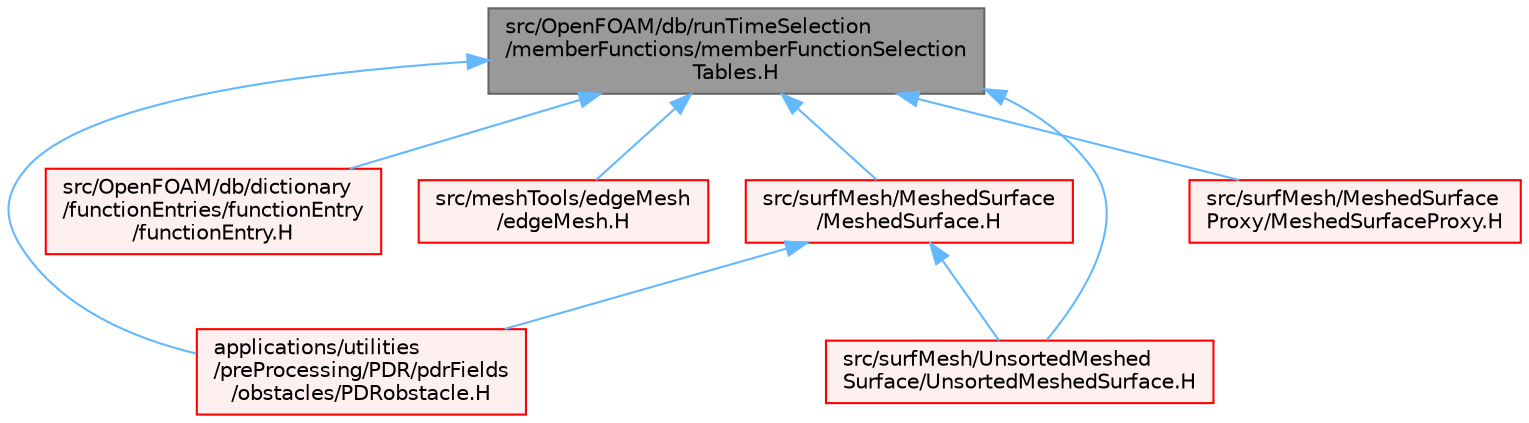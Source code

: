 digraph "src/OpenFOAM/db/runTimeSelection/memberFunctions/memberFunctionSelectionTables.H"
{
 // LATEX_PDF_SIZE
  bgcolor="transparent";
  edge [fontname=Helvetica,fontsize=10,labelfontname=Helvetica,labelfontsize=10];
  node [fontname=Helvetica,fontsize=10,shape=box,height=0.2,width=0.4];
  Node1 [id="Node000001",label="src/OpenFOAM/db/runTimeSelection\l/memberFunctions/memberFunctionSelection\lTables.H",height=0.2,width=0.4,color="gray40", fillcolor="grey60", style="filled", fontcolor="black",tooltip="Macros to ease declaration of member function selection tables."];
  Node1 -> Node2 [id="edge1_Node000001_Node000002",dir="back",color="steelblue1",style="solid",tooltip=" "];
  Node2 [id="Node000002",label="applications/utilities\l/preProcessing/PDR/pdrFields\l/obstacles/PDRobstacle.H",height=0.2,width=0.4,color="red", fillcolor="#FFF0F0", style="filled",URL="$PDRobstacle_8H.html",tooltip=" "];
  Node1 -> Node5 [id="edge2_Node000001_Node000005",dir="back",color="steelblue1",style="solid",tooltip=" "];
  Node5 [id="Node000005",label="src/OpenFOAM/db/dictionary\l/functionEntries/functionEntry\l/functionEntry.H",height=0.2,width=0.4,color="red", fillcolor="#FFF0F0", style="filled",URL="$functionEntry_8H.html",tooltip=" "];
  Node1 -> Node34 [id="edge3_Node000001_Node000034",dir="back",color="steelblue1",style="solid",tooltip=" "];
  Node34 [id="Node000034",label="src/meshTools/edgeMesh\l/edgeMesh.H",height=0.2,width=0.4,color="red", fillcolor="#FFF0F0", style="filled",URL="$edgeMesh_8H.html",tooltip=" "];
  Node1 -> Node112 [id="edge4_Node000001_Node000112",dir="back",color="steelblue1",style="solid",tooltip=" "];
  Node112 [id="Node000112",label="src/surfMesh/MeshedSurface\l/MeshedSurface.H",height=0.2,width=0.4,color="red", fillcolor="#FFF0F0", style="filled",URL="$MeshedSurface_8H.html",tooltip=" "];
  Node112 -> Node2 [id="edge5_Node000112_Node000002",dir="back",color="steelblue1",style="solid",tooltip=" "];
  Node112 -> Node212 [id="edge6_Node000112_Node000212",dir="back",color="steelblue1",style="solid",tooltip=" "];
  Node212 [id="Node000212",label="src/surfMesh/UnsortedMeshed\lSurface/UnsortedMeshedSurface.H",height=0.2,width=0.4,color="red", fillcolor="#FFF0F0", style="filled",URL="$UnsortedMeshedSurface_8H.html",tooltip=" "];
  Node1 -> Node281 [id="edge7_Node000001_Node000281",dir="back",color="steelblue1",style="solid",tooltip=" "];
  Node281 [id="Node000281",label="src/surfMesh/MeshedSurface\lProxy/MeshedSurfaceProxy.H",height=0.2,width=0.4,color="red", fillcolor="#FFF0F0", style="filled",URL="$MeshedSurfaceProxy_8H.html",tooltip=" "];
  Node1 -> Node212 [id="edge8_Node000001_Node000212",dir="back",color="steelblue1",style="solid",tooltip=" "];
}
